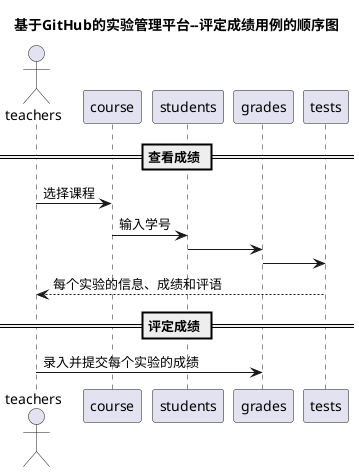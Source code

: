 @startuml
title 基于GitHub的实验管理平台--评定成绩用例的顺序图
actor teachers
== 查看成绩 ==
teachers -> course :选择课程
course -> students : 输入学号
students -> grades
grades -> tests
tests --> teachers:每个实验的信息、成绩和评语
== 评定成绩 ==
teachers -> grades : 录入并提交每个实验的成绩
@enduml